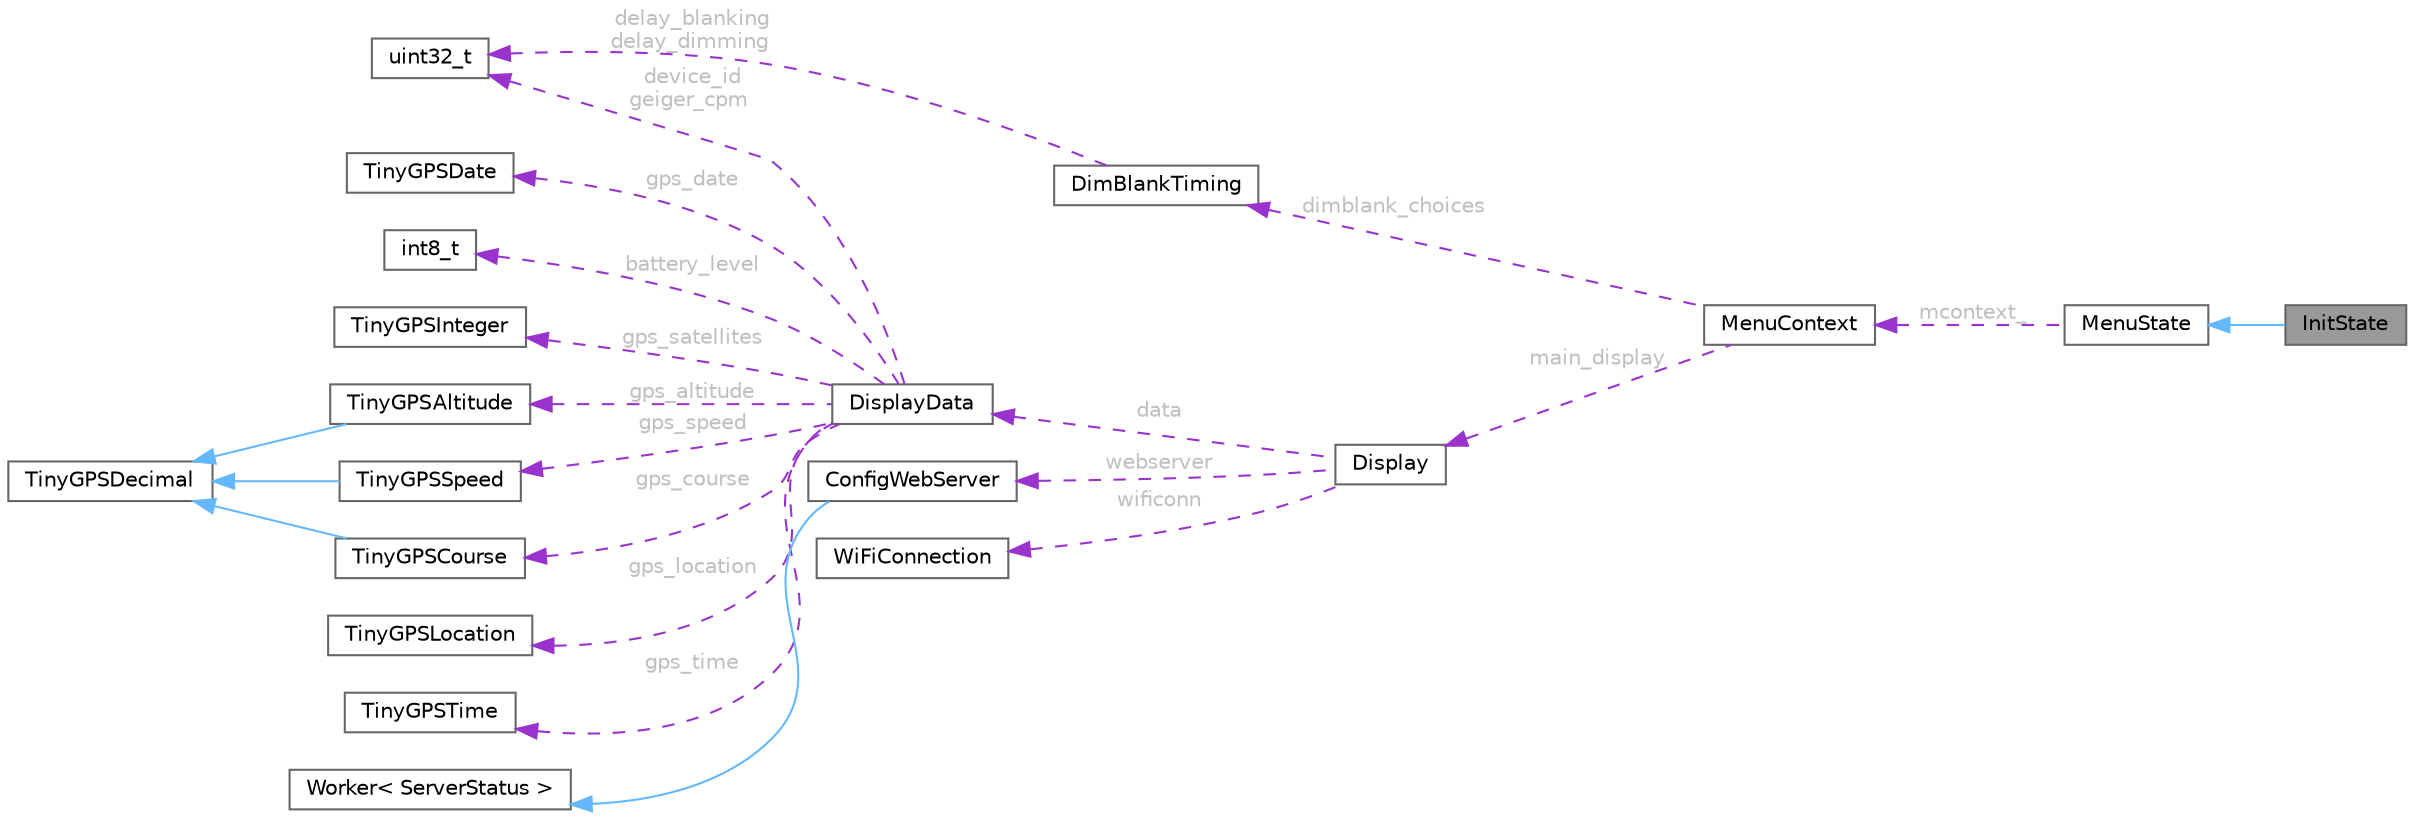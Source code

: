 digraph "InitState"
{
 // LATEX_PDF_SIZE
  bgcolor="transparent";
  edge [fontname=Helvetica,fontsize=10,labelfontname=Helvetica,labelfontsize=10];
  node [fontname=Helvetica,fontsize=10,shape=box,height=0.2,width=0.4];
  rankdir="LR";
  Node1 [id="Node000001",label="InitState",height=0.2,width=0.4,color="gray40", fillcolor="grey60", style="filled", fontcolor="black",tooltip=" "];
  Node2 -> Node1 [id="edge22_Node000001_Node000002",dir="back",color="steelblue1",style="solid",tooltip=" "];
  Node2 [id="Node000002",label="MenuState",height=0.2,width=0.4,color="gray40", fillcolor="white", style="filled",URL="$class_menu_state.html",tooltip=" "];
  Node3 -> Node2 [id="edge23_Node000002_Node000003",dir="back",color="darkorchid3",style="dashed",tooltip=" ",label=" mcontext_",fontcolor="grey" ];
  Node3 [id="Node000003",label="MenuContext",height=0.2,width=0.4,color="gray40", fillcolor="white", style="filled",URL="$class_menu_context.html",tooltip=" "];
  Node4 -> Node3 [id="edge24_Node000003_Node000004",dir="back",color="darkorchid3",style="dashed",tooltip=" ",label=" dimblank_choices",fontcolor="grey" ];
  Node4 [id="Node000004",label="DimBlankTiming",height=0.2,width=0.4,color="gray40", fillcolor="white", style="filled",URL="$class_dim_blank_timing.html",tooltip=" "];
  Node5 -> Node4 [id="edge25_Node000004_Node000005",dir="back",color="darkorchid3",style="dashed",tooltip=" ",label=" delay_blanking\ndelay_dimming",fontcolor="grey" ];
  Node5 [id="Node000005",label="uint32_t",height=0.2,width=0.4,color="gray40", fillcolor="white", style="filled",tooltip=" "];
  Node6 -> Node3 [id="edge26_Node000003_Node000006",dir="back",color="darkorchid3",style="dashed",tooltip=" ",label=" main_display",fontcolor="grey" ];
  Node6 [id="Node000006",label="Display",height=0.2,width=0.4,color="gray40", fillcolor="white", style="filled",URL="$class_display.html",tooltip=" "];
  Node7 -> Node6 [id="edge27_Node000006_Node000007",dir="back",color="darkorchid3",style="dashed",tooltip=" ",label=" data",fontcolor="grey" ];
  Node7 [id="Node000007",label="DisplayData",height=0.2,width=0.4,color="gray40", fillcolor="white", style="filled",URL="$struct_display_data.html",tooltip=" "];
  Node5 -> Node7 [id="edge28_Node000007_Node000005",dir="back",color="darkorchid3",style="dashed",tooltip=" ",label=" device_id\ngeiger_cpm",fontcolor="grey" ];
  Node8 -> Node7 [id="edge29_Node000007_Node000008",dir="back",color="darkorchid3",style="dashed",tooltip=" ",label=" gps_satellites",fontcolor="grey" ];
  Node8 [id="Node000008",label="TinyGPSInteger",height=0.2,width=0.4,color="gray40", fillcolor="white", style="filled",URL="$struct_tiny_g_p_s_integer.html",tooltip=" "];
  Node9 -> Node7 [id="edge30_Node000007_Node000009",dir="back",color="darkorchid3",style="dashed",tooltip=" ",label=" gps_altitude",fontcolor="grey" ];
  Node9 [id="Node000009",label="TinyGPSAltitude",height=0.2,width=0.4,color="gray40", fillcolor="white", style="filled",URL="$struct_tiny_g_p_s_altitude.html",tooltip=" "];
  Node10 -> Node9 [id="edge31_Node000009_Node000010",dir="back",color="steelblue1",style="solid",tooltip=" "];
  Node10 [id="Node000010",label="TinyGPSDecimal",height=0.2,width=0.4,color="gray40", fillcolor="white", style="filled",URL="$struct_tiny_g_p_s_decimal.html",tooltip=" "];
  Node11 -> Node7 [id="edge32_Node000007_Node000011",dir="back",color="darkorchid3",style="dashed",tooltip=" ",label=" gps_speed",fontcolor="grey" ];
  Node11 [id="Node000011",label="TinyGPSSpeed",height=0.2,width=0.4,color="gray40", fillcolor="white", style="filled",URL="$struct_tiny_g_p_s_speed.html",tooltip=" "];
  Node10 -> Node11 [id="edge33_Node000011_Node000010",dir="back",color="steelblue1",style="solid",tooltip=" "];
  Node12 -> Node7 [id="edge34_Node000007_Node000012",dir="back",color="darkorchid3",style="dashed",tooltip=" ",label=" gps_course",fontcolor="grey" ];
  Node12 [id="Node000012",label="TinyGPSCourse",height=0.2,width=0.4,color="gray40", fillcolor="white", style="filled",URL="$struct_tiny_g_p_s_course.html",tooltip=" "];
  Node10 -> Node12 [id="edge35_Node000012_Node000010",dir="back",color="steelblue1",style="solid",tooltip=" "];
  Node13 -> Node7 [id="edge36_Node000007_Node000013",dir="back",color="darkorchid3",style="dashed",tooltip=" ",label=" gps_location",fontcolor="grey" ];
  Node13 [id="Node000013",label="TinyGPSLocation",height=0.2,width=0.4,color="gray40", fillcolor="white", style="filled",URL="$struct_tiny_g_p_s_location.html",tooltip=" "];
  Node14 -> Node7 [id="edge37_Node000007_Node000014",dir="back",color="darkorchid3",style="dashed",tooltip=" ",label=" gps_time",fontcolor="grey" ];
  Node14 [id="Node000014",label="TinyGPSTime",height=0.2,width=0.4,color="gray40", fillcolor="white", style="filled",URL="$struct_tiny_g_p_s_time.html",tooltip=" "];
  Node15 -> Node7 [id="edge38_Node000007_Node000015",dir="back",color="darkorchid3",style="dashed",tooltip=" ",label=" gps_date",fontcolor="grey" ];
  Node15 [id="Node000015",label="TinyGPSDate",height=0.2,width=0.4,color="gray40", fillcolor="white", style="filled",URL="$struct_tiny_g_p_s_date.html",tooltip=" "];
  Node16 -> Node7 [id="edge39_Node000007_Node000016",dir="back",color="darkorchid3",style="dashed",tooltip=" ",label=" battery_level",fontcolor="grey" ];
  Node16 [id="Node000016",label="int8_t",height=0.2,width=0.4,color="gray40", fillcolor="white", style="filled",tooltip=" "];
  Node17 -> Node6 [id="edge40_Node000006_Node000017",dir="back",color="darkorchid3",style="dashed",tooltip=" ",label=" wificonn",fontcolor="grey" ];
  Node17 [id="Node000017",label="WiFiConnection",height=0.2,width=0.4,color="gray40", fillcolor="white", style="filled",URL="$class_wi_fi_connection.html",tooltip=" "];
  Node18 -> Node6 [id="edge41_Node000006_Node000018",dir="back",color="darkorchid3",style="dashed",tooltip=" ",label=" webserver",fontcolor="grey" ];
  Node18 [id="Node000018",label="ConfigWebServer",height=0.2,width=0.4,color="gray40", fillcolor="white", style="filled",URL="$class_config_web_server.html",tooltip=" "];
  Node19 -> Node18 [id="edge42_Node000018_Node000019",dir="back",color="steelblue1",style="solid",tooltip=" "];
  Node19 [id="Node000019",label="Worker\< ServerStatus \>",height=0.2,width=0.4,color="gray40", fillcolor="white", style="filled",tooltip=" "];
}
